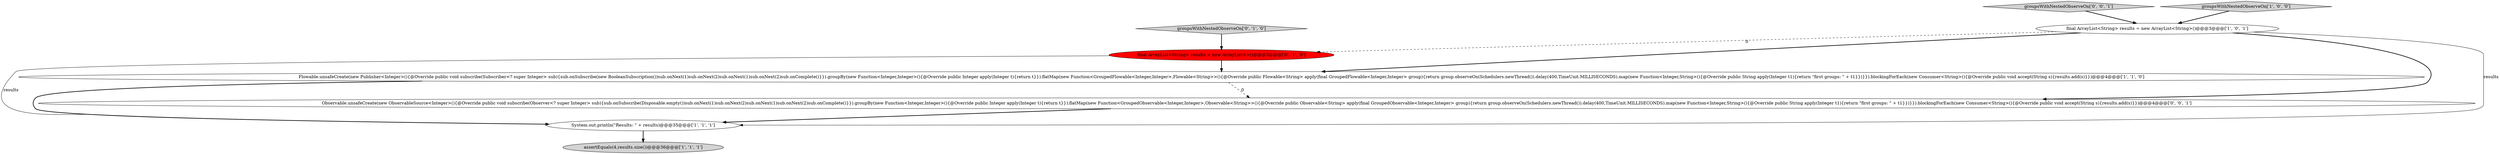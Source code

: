 digraph {
4 [style = filled, label = "final ArrayList<String> results = new ArrayList<String>()@@@3@@@['1', '0', '1']", fillcolor = white, shape = ellipse image = "AAA0AAABBB1BBB"];
2 [style = filled, label = "System.out.println(\"Results: \" + results)@@@35@@@['1', '1', '1']", fillcolor = white, shape = ellipse image = "AAA0AAABBB1BBB"];
3 [style = filled, label = "assertEquals(4,results.size())@@@36@@@['1', '1', '1']", fillcolor = lightgray, shape = ellipse image = "AAA0AAABBB1BBB"];
6 [style = filled, label = "final ArrayList<String> results = new ArrayList<>()@@@3@@@['0', '1', '0']", fillcolor = red, shape = ellipse image = "AAA1AAABBB2BBB"];
0 [style = filled, label = "Flowable.unsafeCreate(new Publisher<Integer>(){@Override public void subscribe(Subscriber<? super Integer> sub){sub.onSubscribe(new BooleanSubscription())sub.onNext(1)sub.onNext(2)sub.onNext(1)sub.onNext(2)sub.onComplete()}}).groupBy(new Function<Integer,Integer>(){@Override public Integer apply(Integer t){return t}}).flatMap(new Function<GroupedFlowable<Integer,Integer>,Flowable<String>>(){@Override public Flowable<String> apply(final GroupedFlowable<Integer,Integer> group){return group.observeOn(Schedulers.newThread()).delay(400,TimeUnit.MILLISECONDS).map(new Function<Integer,String>(){@Override public String apply(Integer t1){return \"first groups: \" + t1}})}}).blockingForEach(new Consumer<String>(){@Override public void accept(String s){results.add(s)}})@@@4@@@['1', '1', '0']", fillcolor = white, shape = ellipse image = "AAA0AAABBB1BBB"];
7 [style = filled, label = "groupsWithNestedObserveOn['0', '0', '1']", fillcolor = lightgray, shape = diamond image = "AAA0AAABBB3BBB"];
5 [style = filled, label = "groupsWithNestedObserveOn['0', '1', '0']", fillcolor = lightgray, shape = diamond image = "AAA0AAABBB2BBB"];
1 [style = filled, label = "groupsWithNestedObserveOn['1', '0', '0']", fillcolor = lightgray, shape = diamond image = "AAA0AAABBB1BBB"];
8 [style = filled, label = "Observable.unsafeCreate(new ObservableSource<Integer>(){@Override public void subscribe(Observer<? super Integer> sub){sub.onSubscribe(Disposable.empty())sub.onNext(1)sub.onNext(2)sub.onNext(1)sub.onNext(2)sub.onComplete()}}).groupBy(new Function<Integer,Integer>(){@Override public Integer apply(Integer t){return t}}).flatMap(new Function<GroupedObservable<Integer,Integer>,Observable<String>>(){@Override public Observable<String> apply(final GroupedObservable<Integer,Integer> group){return group.observeOn(Schedulers.newThread()).delay(400,TimeUnit.MILLISECONDS).map(new Function<Integer,String>(){@Override public String apply(Integer t1){return \"first groups: \" + t1}})}}).blockingForEach(new Consumer<String>(){@Override public void accept(String s){results.add(s)}})@@@4@@@['0', '0', '1']", fillcolor = white, shape = ellipse image = "AAA0AAABBB3BBB"];
4->2 [style = solid, label="results"];
4->8 [style = bold, label=""];
0->8 [style = dashed, label="0"];
1->4 [style = bold, label=""];
6->0 [style = bold, label=""];
7->4 [style = bold, label=""];
5->6 [style = bold, label=""];
8->2 [style = bold, label=""];
4->6 [style = dashed, label="0"];
2->3 [style = bold, label=""];
4->0 [style = bold, label=""];
0->2 [style = bold, label=""];
6->2 [style = solid, label="results"];
}
